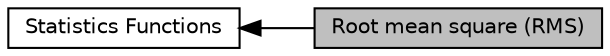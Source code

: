 digraph "Root mean square (RMS)"
{
  edge [fontname="Helvetica",fontsize="10",labelfontname="Helvetica",labelfontsize="10"];
  node [fontname="Helvetica",fontsize="10",shape=box];
  rankdir=LR;
  Node2 [label="Statistics Functions",height=0.2,width=0.4,color="black", fillcolor="white", style="filled",URL="$group__group_stats.html",tooltip=" "];
  Node1 [label="Root mean square (RMS)",height=0.2,width=0.4,color="black", fillcolor="grey75", style="filled", fontcolor="black",tooltip=" "];
  Node2->Node1 [shape=plaintext, dir="back", style="solid"];
}
